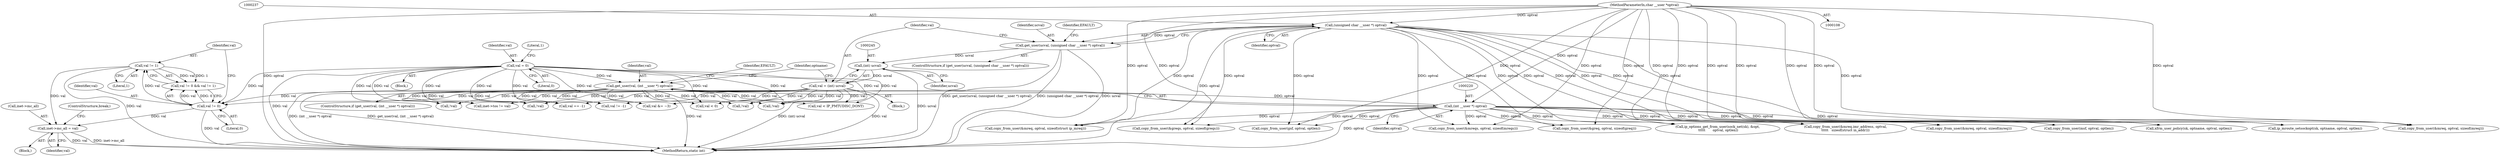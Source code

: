 digraph "0_linux_f6d8bd051c391c1c0458a30b2a7abcd939329259_26@pointer" {
"1001609" [label="(Call,inet->mc_all = val)"];
"1001605" [label="(Call,val != 1)"];
"1001602" [label="(Call,val != 0)"];
"1000217" [label="(Call,get_user(val, (int __user *) optval))"];
"1000121" [label="(Call,val = 0)"];
"1000219" [label="(Call,(int __user *) optval)"];
"1000112" [label="(MethodParameterIn,char __user *optval)"];
"1000242" [label="(Call,val = (int) ucval)"];
"1000244" [label="(Call,(int) ucval)"];
"1000234" [label="(Call,get_user(ucval, (unsigned char __user *) optval))"];
"1000236" [label="(Call,(unsigned char __user *) optval)"];
"1000122" [label="(Identifier,val)"];
"1000869" [label="(Call,copy_from_user(&mreq, optval, sizeof(struct ip_mreq)))"];
"1001196" [label="(Call,copy_from_user(&greqs, optval, sizeof(greqs)))"];
"1001637" [label="(Call,!val)"];
"1000236" [label="(Call,(unsigned char __user *) optval)"];
"1001424" [label="(Call,copy_from_user(gsf, optval, optlen))"];
"1000249" [label="(Identifier,optname)"];
"1001720" [label="(MethodReturn,static int)"];
"1000708" [label="(Call,copy_from_user(&mreq.imr_address, optval,\n\t\t\t\t\t   sizeof(struct in_addr)))"];
"1001601" [label="(Call,val != 0 && val != 1)"];
"1001602" [label="(Call,val != 0)"];
"1000263" [label="(Block,)"];
"1001680" [label="(Call,!val)"];
"1000217" [label="(Call,get_user(val, (int __user *) optval))"];
"1000932" [label="(Call,copy_from_user(msf, optval, optlen))"];
"1000251" [label="(Call,ip_mroute_setsockopt(sk, optname, optval, optlen))"];
"1000687" [label="(Call,copy_from_user(&mreq, optval, sizeof(mreq)))"];
"1000216" [label="(ControlStructure,if (get_user(val, (int __user *) optval)))"];
"1000231" [label="(Block,)"];
"1001609" [label="(Call,inet->mc_all = val)"];
"1000576" [label="(Call,val < IP_PMTUDISC_DONT)"];
"1000121" [label="(Call,val = 0)"];
"1001614" [label="(ControlStructure,break;)"];
"1001606" [label="(Identifier,val)"];
"1000999" [label="(Call,copy_from_user(&mreqs, optval, sizeof(mreqs)))"];
"1000244" [label="(Call,(int) ucval)"];
"1000246" [label="(Identifier,ucval)"];
"1000233" [label="(ControlStructure,if (get_user(ucval, (unsigned char __user *) optval)))"];
"1001607" [label="(Literal,1)"];
"1000235" [label="(Identifier,ucval)"];
"1000595" [label="(Call,!val)"];
"1000241" [label="(Identifier,EFAULT)"];
"1000221" [label="(Identifier,optval)"];
"1000483" [label="(Call,inet->tos != val)"];
"1000653" [label="(Call,!val)"];
"1001613" [label="(Identifier,val)"];
"1000112" [label="(MethodParameterIn,char __user *optval)"];
"1000114" [label="(Block,)"];
"1000243" [label="(Identifier,val)"];
"1000620" [label="(Call,val == -1)"];
"1001119" [label="(Call,copy_from_user(&greq, optval, sizeof(greq)))"];
"1000511" [label="(Call,val != -1)"];
"1001605" [label="(Call,val != 1)"];
"1000472" [label="(Call,val &= ~3)"];
"1001691" [label="(Call,val < 0)"];
"1000277" [label="(Call,ip_options_get_from_user(sock_net(sk), &opt,\n \t\t\t\t\t       optval, optlen))"];
"1000238" [label="(Identifier,optval)"];
"1000242" [label="(Call,val = (int) ucval)"];
"1001604" [label="(Literal,0)"];
"1000123" [label="(Literal,0)"];
"1000853" [label="(Call,copy_from_user(&mreq, optval, sizeof(mreq)))"];
"1001653" [label="(Call,xfrm_user_policy(sk, optname, optval, optlen))"];
"1001603" [label="(Identifier,val)"];
"1000234" [label="(Call,get_user(ucval, (unsigned char __user *) optval))"];
"1001610" [label="(Call,inet->mc_all)"];
"1000129" [label="(Literal,1)"];
"1000219" [label="(Call,(int __user *) optval)"];
"1000224" [label="(Identifier,EFAULT)"];
"1000218" [label="(Identifier,val)"];
"1001609" -> "1000263"  [label="AST: "];
"1001609" -> "1001613"  [label="CFG: "];
"1001610" -> "1001609"  [label="AST: "];
"1001613" -> "1001609"  [label="AST: "];
"1001614" -> "1001609"  [label="CFG: "];
"1001609" -> "1001720"  [label="DDG: inet->mc_all"];
"1001609" -> "1001720"  [label="DDG: val"];
"1001605" -> "1001609"  [label="DDG: val"];
"1001602" -> "1001609"  [label="DDG: val"];
"1001605" -> "1001601"  [label="AST: "];
"1001605" -> "1001607"  [label="CFG: "];
"1001606" -> "1001605"  [label="AST: "];
"1001607" -> "1001605"  [label="AST: "];
"1001601" -> "1001605"  [label="CFG: "];
"1001605" -> "1001720"  [label="DDG: val"];
"1001605" -> "1001601"  [label="DDG: val"];
"1001605" -> "1001601"  [label="DDG: 1"];
"1001602" -> "1001605"  [label="DDG: val"];
"1001602" -> "1001601"  [label="AST: "];
"1001602" -> "1001604"  [label="CFG: "];
"1001603" -> "1001602"  [label="AST: "];
"1001604" -> "1001602"  [label="AST: "];
"1001606" -> "1001602"  [label="CFG: "];
"1001601" -> "1001602"  [label="CFG: "];
"1001602" -> "1001720"  [label="DDG: val"];
"1001602" -> "1001601"  [label="DDG: val"];
"1001602" -> "1001601"  [label="DDG: 0"];
"1000217" -> "1001602"  [label="DDG: val"];
"1000121" -> "1001602"  [label="DDG: val"];
"1000242" -> "1001602"  [label="DDG: val"];
"1000217" -> "1000216"  [label="AST: "];
"1000217" -> "1000219"  [label="CFG: "];
"1000218" -> "1000217"  [label="AST: "];
"1000219" -> "1000217"  [label="AST: "];
"1000224" -> "1000217"  [label="CFG: "];
"1000249" -> "1000217"  [label="CFG: "];
"1000217" -> "1001720"  [label="DDG: (int __user *) optval"];
"1000217" -> "1001720"  [label="DDG: get_user(val, (int __user *) optval)"];
"1000217" -> "1001720"  [label="DDG: val"];
"1000121" -> "1000217"  [label="DDG: val"];
"1000219" -> "1000217"  [label="DDG: optval"];
"1000217" -> "1000472"  [label="DDG: val"];
"1000217" -> "1000483"  [label="DDG: val"];
"1000217" -> "1000511"  [label="DDG: val"];
"1000217" -> "1000576"  [label="DDG: val"];
"1000217" -> "1000595"  [label="DDG: val"];
"1000217" -> "1000620"  [label="DDG: val"];
"1000217" -> "1000653"  [label="DDG: val"];
"1000217" -> "1001637"  [label="DDG: val"];
"1000217" -> "1001680"  [label="DDG: val"];
"1000217" -> "1001691"  [label="DDG: val"];
"1000121" -> "1000114"  [label="AST: "];
"1000121" -> "1000123"  [label="CFG: "];
"1000122" -> "1000121"  [label="AST: "];
"1000123" -> "1000121"  [label="AST: "];
"1000129" -> "1000121"  [label="CFG: "];
"1000121" -> "1001720"  [label="DDG: val"];
"1000121" -> "1000472"  [label="DDG: val"];
"1000121" -> "1000483"  [label="DDG: val"];
"1000121" -> "1000511"  [label="DDG: val"];
"1000121" -> "1000576"  [label="DDG: val"];
"1000121" -> "1000595"  [label="DDG: val"];
"1000121" -> "1000620"  [label="DDG: val"];
"1000121" -> "1000653"  [label="DDG: val"];
"1000121" -> "1001637"  [label="DDG: val"];
"1000121" -> "1001680"  [label="DDG: val"];
"1000121" -> "1001691"  [label="DDG: val"];
"1000219" -> "1000221"  [label="CFG: "];
"1000220" -> "1000219"  [label="AST: "];
"1000221" -> "1000219"  [label="AST: "];
"1000219" -> "1001720"  [label="DDG: optval"];
"1000112" -> "1000219"  [label="DDG: optval"];
"1000219" -> "1000251"  [label="DDG: optval"];
"1000219" -> "1000277"  [label="DDG: optval"];
"1000219" -> "1000687"  [label="DDG: optval"];
"1000219" -> "1000708"  [label="DDG: optval"];
"1000219" -> "1000853"  [label="DDG: optval"];
"1000219" -> "1000869"  [label="DDG: optval"];
"1000219" -> "1000932"  [label="DDG: optval"];
"1000219" -> "1000999"  [label="DDG: optval"];
"1000219" -> "1001119"  [label="DDG: optval"];
"1000219" -> "1001196"  [label="DDG: optval"];
"1000219" -> "1001424"  [label="DDG: optval"];
"1000219" -> "1001653"  [label="DDG: optval"];
"1000112" -> "1000108"  [label="AST: "];
"1000112" -> "1001720"  [label="DDG: optval"];
"1000112" -> "1000236"  [label="DDG: optval"];
"1000112" -> "1000251"  [label="DDG: optval"];
"1000112" -> "1000277"  [label="DDG: optval"];
"1000112" -> "1000687"  [label="DDG: optval"];
"1000112" -> "1000708"  [label="DDG: optval"];
"1000112" -> "1000853"  [label="DDG: optval"];
"1000112" -> "1000869"  [label="DDG: optval"];
"1000112" -> "1000932"  [label="DDG: optval"];
"1000112" -> "1000999"  [label="DDG: optval"];
"1000112" -> "1001119"  [label="DDG: optval"];
"1000112" -> "1001196"  [label="DDG: optval"];
"1000112" -> "1001424"  [label="DDG: optval"];
"1000112" -> "1001653"  [label="DDG: optval"];
"1000242" -> "1000231"  [label="AST: "];
"1000242" -> "1000244"  [label="CFG: "];
"1000243" -> "1000242"  [label="AST: "];
"1000244" -> "1000242"  [label="AST: "];
"1000249" -> "1000242"  [label="CFG: "];
"1000242" -> "1001720"  [label="DDG: (int) ucval"];
"1000242" -> "1001720"  [label="DDG: val"];
"1000244" -> "1000242"  [label="DDG: ucval"];
"1000242" -> "1000472"  [label="DDG: val"];
"1000242" -> "1000483"  [label="DDG: val"];
"1000242" -> "1000511"  [label="DDG: val"];
"1000242" -> "1000576"  [label="DDG: val"];
"1000242" -> "1000595"  [label="DDG: val"];
"1000242" -> "1000620"  [label="DDG: val"];
"1000242" -> "1000653"  [label="DDG: val"];
"1000242" -> "1001637"  [label="DDG: val"];
"1000242" -> "1001680"  [label="DDG: val"];
"1000242" -> "1001691"  [label="DDG: val"];
"1000244" -> "1000246"  [label="CFG: "];
"1000245" -> "1000244"  [label="AST: "];
"1000246" -> "1000244"  [label="AST: "];
"1000244" -> "1001720"  [label="DDG: ucval"];
"1000234" -> "1000244"  [label="DDG: ucval"];
"1000234" -> "1000233"  [label="AST: "];
"1000234" -> "1000236"  [label="CFG: "];
"1000235" -> "1000234"  [label="AST: "];
"1000236" -> "1000234"  [label="AST: "];
"1000241" -> "1000234"  [label="CFG: "];
"1000243" -> "1000234"  [label="CFG: "];
"1000234" -> "1001720"  [label="DDG: (unsigned char __user *) optval"];
"1000234" -> "1001720"  [label="DDG: ucval"];
"1000234" -> "1001720"  [label="DDG: get_user(ucval, (unsigned char __user *) optval)"];
"1000236" -> "1000234"  [label="DDG: optval"];
"1000236" -> "1000238"  [label="CFG: "];
"1000237" -> "1000236"  [label="AST: "];
"1000238" -> "1000236"  [label="AST: "];
"1000236" -> "1001720"  [label="DDG: optval"];
"1000236" -> "1000251"  [label="DDG: optval"];
"1000236" -> "1000277"  [label="DDG: optval"];
"1000236" -> "1000687"  [label="DDG: optval"];
"1000236" -> "1000708"  [label="DDG: optval"];
"1000236" -> "1000853"  [label="DDG: optval"];
"1000236" -> "1000869"  [label="DDG: optval"];
"1000236" -> "1000932"  [label="DDG: optval"];
"1000236" -> "1000999"  [label="DDG: optval"];
"1000236" -> "1001119"  [label="DDG: optval"];
"1000236" -> "1001196"  [label="DDG: optval"];
"1000236" -> "1001424"  [label="DDG: optval"];
"1000236" -> "1001653"  [label="DDG: optval"];
}
